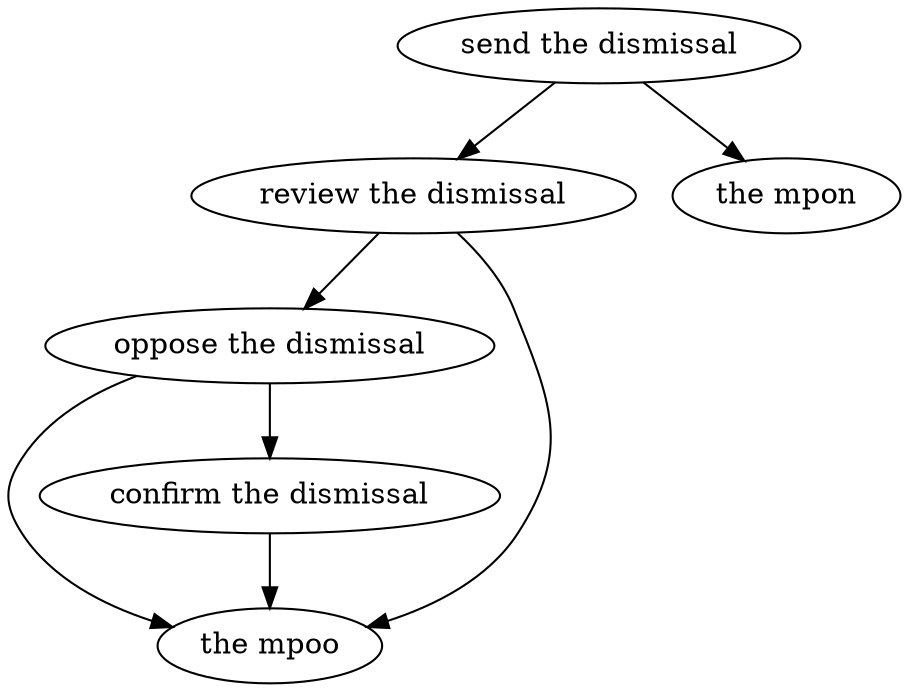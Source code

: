 strict digraph "doc-10.1" {
	graph [name="doc-10.1"];
	"send the dismissal"	[attrs="{'type': 'Activity', 'label': 'send the dismissal'}"];
	"review the dismissal"	[attrs="{'type': 'Activity', 'label': 'review the dismissal'}"];
	"send the dismissal" -> "review the dismissal"	[attrs="{'type': 'flow', 'label': 'flow'}"];
	"the mpon"	[attrs="{'type': 'Actor', 'label': 'the mpon'}"];
	"send the dismissal" -> "the mpon"	[attrs="{'type': 'actor performer', 'label': 'actor performer'}"];
	"oppose the dismissal"	[attrs="{'type': 'Activity', 'label': 'oppose the dismissal'}"];
	"review the dismissal" -> "oppose the dismissal"	[attrs="{'type': 'flow', 'label': 'flow'}"];
	"the mpoo"	[attrs="{'type': 'Actor', 'label': 'the mpoo'}"];
	"review the dismissal" -> "the mpoo"	[attrs="{'type': 'actor performer', 'label': 'actor performer'}"];
	"confirm the dismissal"	[attrs="{'type': 'Activity', 'label': 'confirm the dismissal'}"];
	"oppose the dismissal" -> "confirm the dismissal"	[attrs="{'type': 'flow', 'label': 'flow'}"];
	"oppose the dismissal" -> "the mpoo"	[attrs="{'type': 'actor performer', 'label': 'actor performer'}"];
	"confirm the dismissal" -> "the mpoo"	[attrs="{'type': 'actor performer', 'label': 'actor performer'}"];
}
